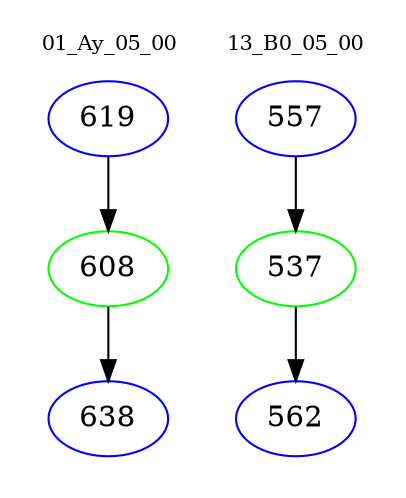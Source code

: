 digraph{
subgraph cluster_0 {
color = white
label = "01_Ay_05_00";
fontsize=10;
T0_619 [label="619", color="blue"]
T0_619 -> T0_608 [color="black"]
T0_608 [label="608", color="green"]
T0_608 -> T0_638 [color="black"]
T0_638 [label="638", color="blue"]
}
subgraph cluster_1 {
color = white
label = "13_B0_05_00";
fontsize=10;
T1_557 [label="557", color="blue"]
T1_557 -> T1_537 [color="black"]
T1_537 [label="537", color="green"]
T1_537 -> T1_562 [color="black"]
T1_562 [label="562", color="blue"]
}
}
